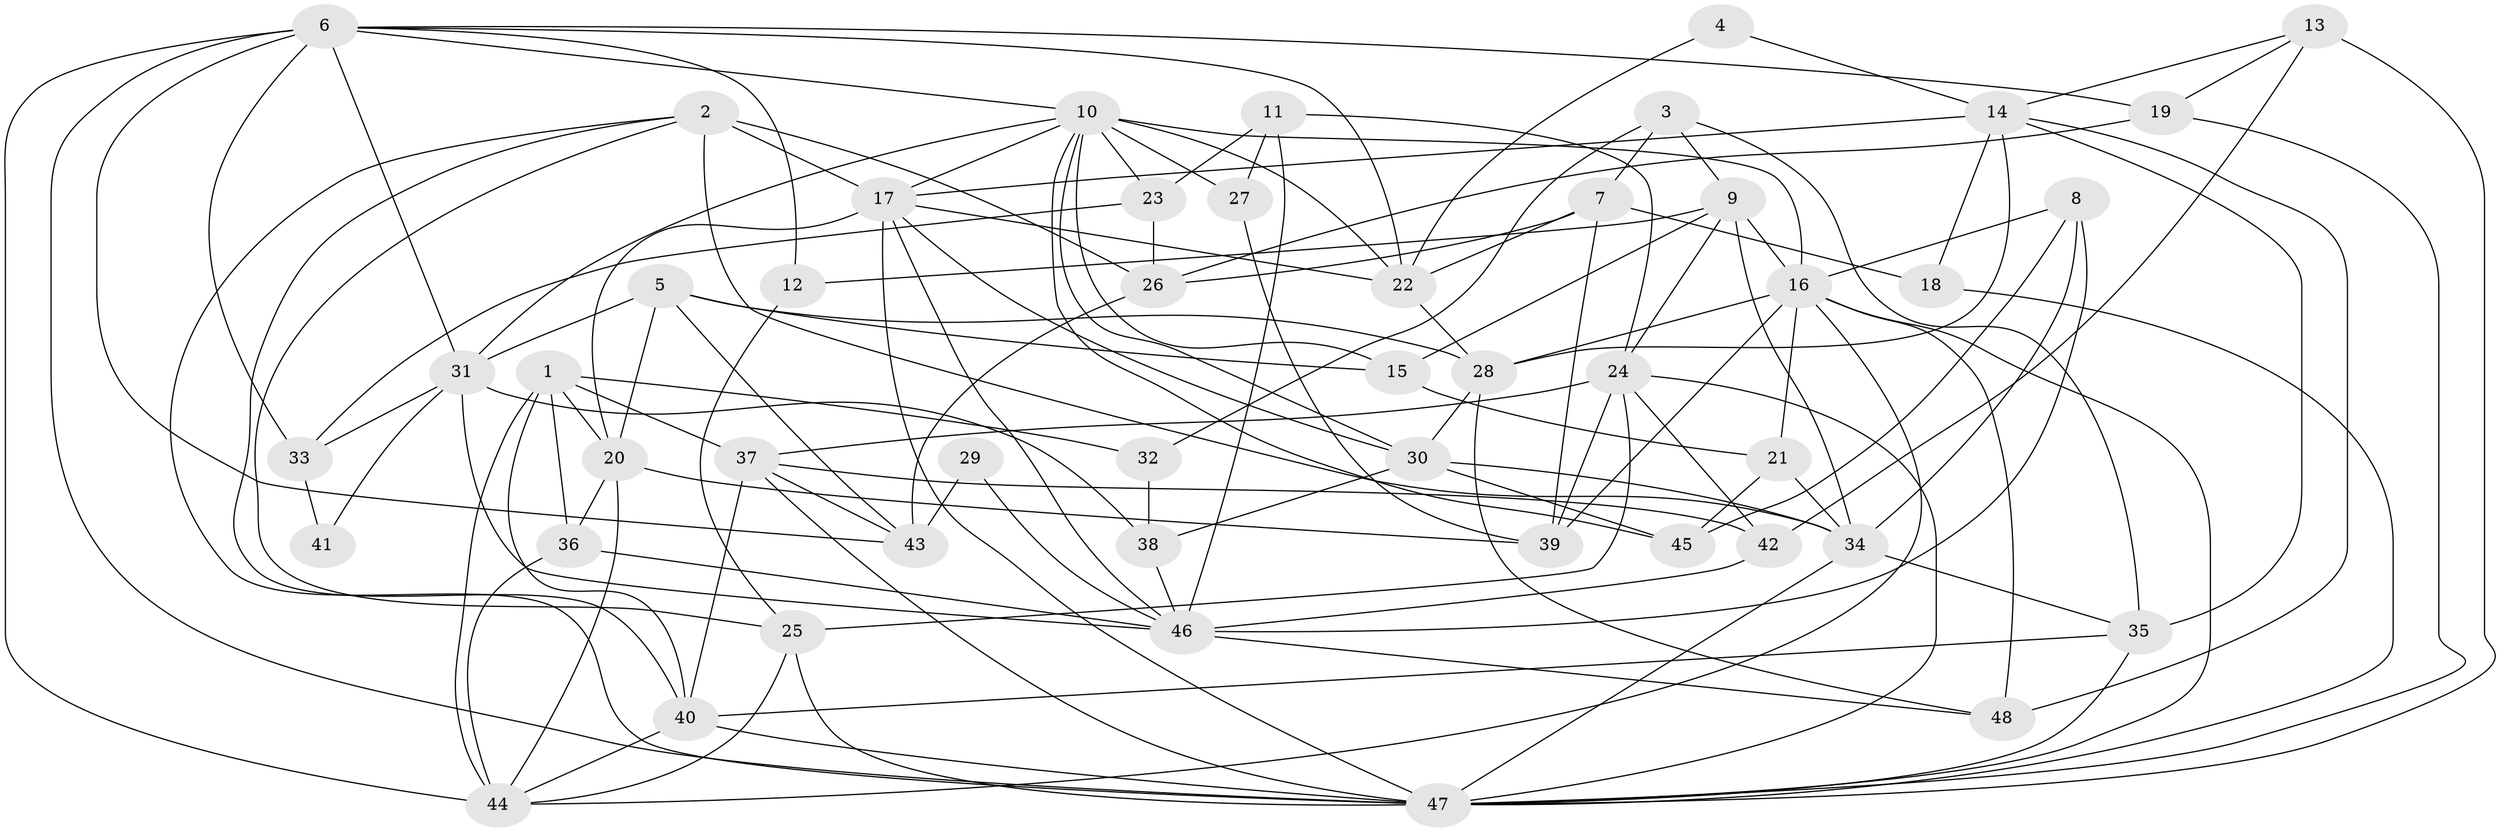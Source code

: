 // original degree distribution, {7: 0.08421052631578947, 4: 0.25263157894736843, 3: 0.3263157894736842, 2: 0.11578947368421053, 6: 0.08421052631578947, 5: 0.1368421052631579}
// Generated by graph-tools (version 1.1) at 2025/02/03/09/25 03:02:14]
// undirected, 48 vertices, 128 edges
graph export_dot {
graph [start="1"]
  node [color=gray90,style=filled];
  1;
  2;
  3;
  4;
  5;
  6;
  7;
  8;
  9;
  10;
  11;
  12;
  13;
  14;
  15;
  16;
  17;
  18;
  19;
  20;
  21;
  22;
  23;
  24;
  25;
  26;
  27;
  28;
  29;
  30;
  31;
  32;
  33;
  34;
  35;
  36;
  37;
  38;
  39;
  40;
  41;
  42;
  43;
  44;
  45;
  46;
  47;
  48;
  1 -- 20 [weight=2.0];
  1 -- 32 [weight=1.0];
  1 -- 36 [weight=1.0];
  1 -- 37 [weight=1.0];
  1 -- 40 [weight=1.0];
  1 -- 44 [weight=1.0];
  2 -- 17 [weight=1.0];
  2 -- 25 [weight=1.0];
  2 -- 26 [weight=1.0];
  2 -- 34 [weight=2.0];
  2 -- 40 [weight=1.0];
  2 -- 47 [weight=1.0];
  3 -- 7 [weight=1.0];
  3 -- 9 [weight=1.0];
  3 -- 32 [weight=1.0];
  3 -- 35 [weight=1.0];
  4 -- 14 [weight=1.0];
  4 -- 22 [weight=1.0];
  5 -- 15 [weight=1.0];
  5 -- 20 [weight=1.0];
  5 -- 28 [weight=1.0];
  5 -- 31 [weight=2.0];
  5 -- 43 [weight=1.0];
  6 -- 10 [weight=1.0];
  6 -- 12 [weight=1.0];
  6 -- 19 [weight=1.0];
  6 -- 22 [weight=1.0];
  6 -- 31 [weight=1.0];
  6 -- 33 [weight=1.0];
  6 -- 43 [weight=1.0];
  6 -- 44 [weight=1.0];
  6 -- 47 [weight=1.0];
  7 -- 18 [weight=1.0];
  7 -- 22 [weight=1.0];
  7 -- 26 [weight=1.0];
  7 -- 39 [weight=1.0];
  8 -- 16 [weight=1.0];
  8 -- 34 [weight=1.0];
  8 -- 45 [weight=1.0];
  8 -- 46 [weight=1.0];
  9 -- 12 [weight=1.0];
  9 -- 15 [weight=1.0];
  9 -- 16 [weight=1.0];
  9 -- 24 [weight=1.0];
  9 -- 34 [weight=1.0];
  10 -- 15 [weight=1.0];
  10 -- 16 [weight=1.0];
  10 -- 17 [weight=1.0];
  10 -- 22 [weight=1.0];
  10 -- 23 [weight=1.0];
  10 -- 27 [weight=2.0];
  10 -- 30 [weight=1.0];
  10 -- 31 [weight=1.0];
  10 -- 45 [weight=1.0];
  11 -- 23 [weight=1.0];
  11 -- 24 [weight=1.0];
  11 -- 27 [weight=1.0];
  11 -- 46 [weight=1.0];
  12 -- 25 [weight=1.0];
  13 -- 14 [weight=1.0];
  13 -- 19 [weight=1.0];
  13 -- 42 [weight=1.0];
  13 -- 47 [weight=1.0];
  14 -- 17 [weight=1.0];
  14 -- 18 [weight=1.0];
  14 -- 28 [weight=1.0];
  14 -- 35 [weight=1.0];
  14 -- 48 [weight=1.0];
  15 -- 21 [weight=1.0];
  16 -- 21 [weight=1.0];
  16 -- 28 [weight=1.0];
  16 -- 39 [weight=1.0];
  16 -- 44 [weight=1.0];
  16 -- 47 [weight=1.0];
  16 -- 48 [weight=1.0];
  17 -- 20 [weight=1.0];
  17 -- 22 [weight=1.0];
  17 -- 30 [weight=1.0];
  17 -- 46 [weight=1.0];
  17 -- 47 [weight=1.0];
  18 -- 47 [weight=1.0];
  19 -- 26 [weight=1.0];
  19 -- 47 [weight=1.0];
  20 -- 36 [weight=1.0];
  20 -- 39 [weight=2.0];
  20 -- 44 [weight=2.0];
  21 -- 34 [weight=1.0];
  21 -- 45 [weight=1.0];
  22 -- 28 [weight=1.0];
  23 -- 26 [weight=1.0];
  23 -- 33 [weight=1.0];
  24 -- 25 [weight=1.0];
  24 -- 37 [weight=1.0];
  24 -- 39 [weight=1.0];
  24 -- 42 [weight=1.0];
  24 -- 47 [weight=1.0];
  25 -- 44 [weight=2.0];
  25 -- 47 [weight=1.0];
  26 -- 43 [weight=1.0];
  27 -- 39 [weight=1.0];
  28 -- 30 [weight=1.0];
  28 -- 48 [weight=1.0];
  29 -- 43 [weight=1.0];
  29 -- 46 [weight=1.0];
  30 -- 34 [weight=1.0];
  30 -- 38 [weight=1.0];
  30 -- 45 [weight=1.0];
  31 -- 33 [weight=1.0];
  31 -- 38 [weight=2.0];
  31 -- 41 [weight=2.0];
  31 -- 46 [weight=1.0];
  32 -- 38 [weight=1.0];
  33 -- 41 [weight=2.0];
  34 -- 35 [weight=1.0];
  34 -- 47 [weight=1.0];
  35 -- 40 [weight=1.0];
  35 -- 47 [weight=1.0];
  36 -- 44 [weight=1.0];
  36 -- 46 [weight=1.0];
  37 -- 40 [weight=1.0];
  37 -- 42 [weight=1.0];
  37 -- 43 [weight=1.0];
  37 -- 47 [weight=1.0];
  38 -- 46 [weight=1.0];
  40 -- 44 [weight=1.0];
  40 -- 47 [weight=1.0];
  42 -- 46 [weight=1.0];
  46 -- 48 [weight=2.0];
}
